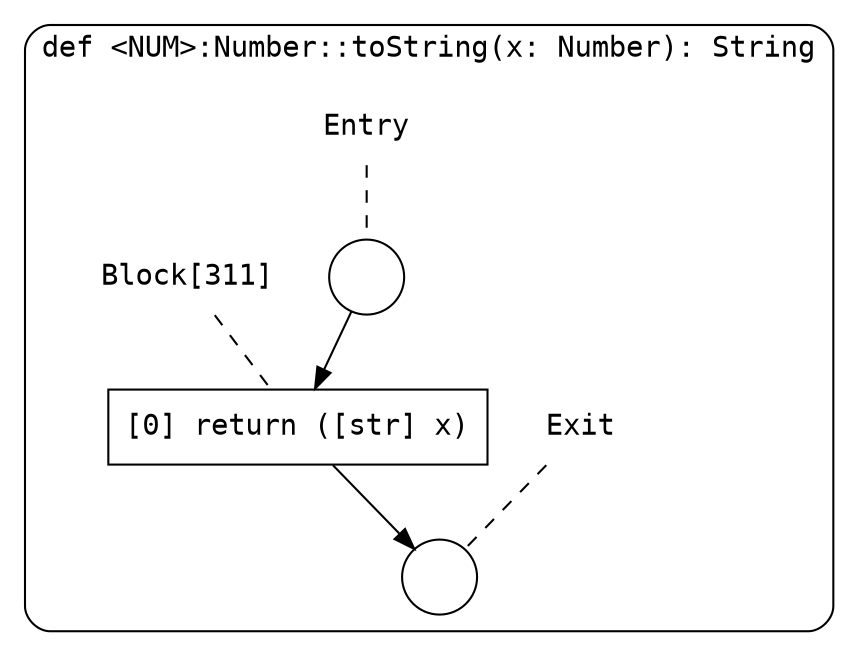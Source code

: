 digraph {
  graph [fontname = "Consolas"]
  node [fontname = "Consolas"]
  edge [fontname = "Consolas"]
  subgraph cluster31 {
    label = "def <NUM>:Number::toString(x: Number): String"
    style = rounded
    cluster31_entry_name [shape=none, label=<<font color="black">Entry</font>>]
    cluster31_entry_name -> cluster31_entry [arrowhead=none, color="black", style=dashed]
    cluster31_entry [shape=circle label=" " color="black" fillcolor="white" style=filled]
    cluster31_entry -> node311 [color="black"]
    cluster31_exit_name [shape=none, label=<<font color="black">Exit</font>>]
    cluster31_exit_name -> cluster31_exit [arrowhead=none, color="black", style=dashed]
    cluster31_exit [shape=circle label=" " color="black" fillcolor="white" style=filled]
    node311_name [shape=none, label=<<font color="black">Block[311]</font>>]
    node311_name -> node311 [arrowhead=none, color="black", style=dashed]
    node311 [shape=box, label=<<font color="black">[0] return ([str] x)<BR ALIGN="LEFT"/></font>> color="black" fillcolor="white", style=filled]
    node311 -> cluster31_exit [color="black"]
  }
}